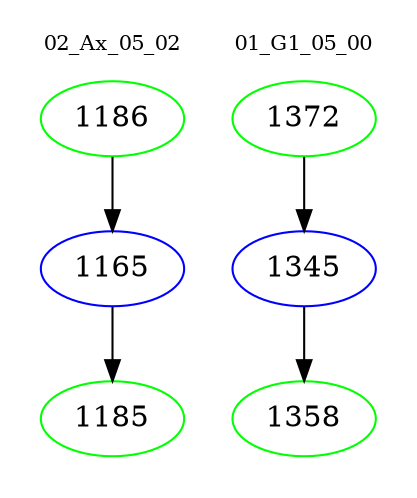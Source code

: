 digraph{
subgraph cluster_0 {
color = white
label = "02_Ax_05_02";
fontsize=10;
T0_1186 [label="1186", color="green"]
T0_1186 -> T0_1165 [color="black"]
T0_1165 [label="1165", color="blue"]
T0_1165 -> T0_1185 [color="black"]
T0_1185 [label="1185", color="green"]
}
subgraph cluster_1 {
color = white
label = "01_G1_05_00";
fontsize=10;
T1_1372 [label="1372", color="green"]
T1_1372 -> T1_1345 [color="black"]
T1_1345 [label="1345", color="blue"]
T1_1345 -> T1_1358 [color="black"]
T1_1358 [label="1358", color="green"]
}
}
